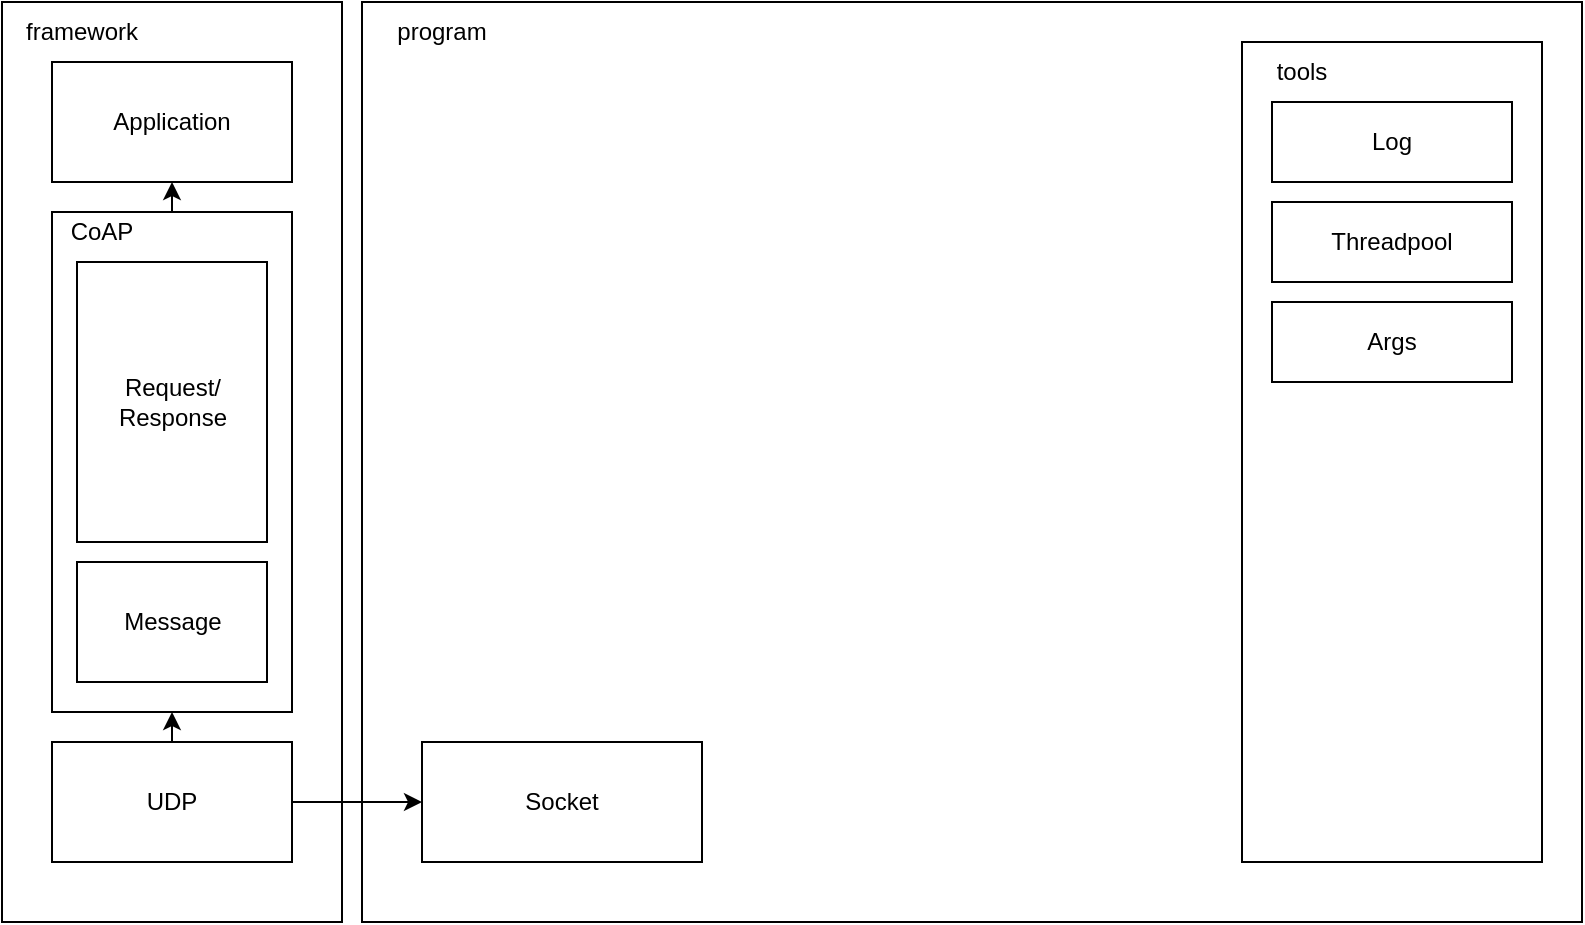 <mxfile version="24.2.2" type="device">
  <diagram name="第 1 页" id="DK13lEy9CWRVA-dHcLOp">
    <mxGraphModel dx="2222" dy="661" grid="1" gridSize="10" guides="1" tooltips="1" connect="1" arrows="1" fold="1" page="1" pageScale="1" pageWidth="827" pageHeight="1169" math="0" shadow="0">
      <root>
        <mxCell id="0" />
        <mxCell id="1" parent="0" />
        <mxCell id="YqetS0wJPAgjjyXjB-HC-1" value="" style="rounded=0;whiteSpace=wrap;html=1;" vertex="1" parent="1">
          <mxGeometry x="-160" y="100" width="170" height="460" as="geometry" />
        </mxCell>
        <mxCell id="YqetS0wJPAgjjyXjB-HC-13" style="edgeStyle=orthogonalEdgeStyle;rounded=0;orthogonalLoop=1;jettySize=auto;html=1;exitX=0.5;exitY=0;exitDx=0;exitDy=0;entryX=0.5;entryY=1;entryDx=0;entryDy=0;" edge="1" parent="1" source="YqetS0wJPAgjjyXjB-HC-2" target="YqetS0wJPAgjjyXjB-HC-4">
          <mxGeometry relative="1" as="geometry" />
        </mxCell>
        <mxCell id="YqetS0wJPAgjjyXjB-HC-2" value="" style="rounded=0;whiteSpace=wrap;html=1;" vertex="1" parent="1">
          <mxGeometry x="-135" y="205" width="120" height="250" as="geometry" />
        </mxCell>
        <mxCell id="YqetS0wJPAgjjyXjB-HC-12" style="edgeStyle=orthogonalEdgeStyle;rounded=0;orthogonalLoop=1;jettySize=auto;html=1;exitX=0.5;exitY=0;exitDx=0;exitDy=0;entryX=0.5;entryY=1;entryDx=0;entryDy=0;" edge="1" parent="1" source="YqetS0wJPAgjjyXjB-HC-3" target="YqetS0wJPAgjjyXjB-HC-2">
          <mxGeometry relative="1" as="geometry" />
        </mxCell>
        <mxCell id="YqetS0wJPAgjjyXjB-HC-3" value="UDP" style="rounded=0;whiteSpace=wrap;html=1;" vertex="1" parent="1">
          <mxGeometry x="-135" y="470" width="120" height="60" as="geometry" />
        </mxCell>
        <mxCell id="YqetS0wJPAgjjyXjB-HC-4" value="Application" style="rounded=0;whiteSpace=wrap;html=1;" vertex="1" parent="1">
          <mxGeometry x="-135" y="130" width="120" height="60" as="geometry" />
        </mxCell>
        <mxCell id="YqetS0wJPAgjjyXjB-HC-9" value="CoAP" style="text;html=1;align=center;verticalAlign=middle;whiteSpace=wrap;rounded=0;" vertex="1" parent="1">
          <mxGeometry x="-140" y="200" width="60" height="30" as="geometry" />
        </mxCell>
        <mxCell id="YqetS0wJPAgjjyXjB-HC-10" value="Message" style="rounded=0;whiteSpace=wrap;html=1;" vertex="1" parent="1">
          <mxGeometry x="-122.5" y="380" width="95" height="60" as="geometry" />
        </mxCell>
        <mxCell id="YqetS0wJPAgjjyXjB-HC-11" value="Request/&lt;div&gt;Response&lt;/div&gt;" style="rounded=0;whiteSpace=wrap;html=1;" vertex="1" parent="1">
          <mxGeometry x="-122.5" y="230" width="95" height="140" as="geometry" />
        </mxCell>
        <mxCell id="YqetS0wJPAgjjyXjB-HC-14" value="framework" style="text;html=1;align=center;verticalAlign=middle;whiteSpace=wrap;rounded=0;" vertex="1" parent="1">
          <mxGeometry x="-150" y="100" width="60" height="30" as="geometry" />
        </mxCell>
        <mxCell id="YqetS0wJPAgjjyXjB-HC-15" value="" style="rounded=0;whiteSpace=wrap;html=1;" vertex="1" parent="1">
          <mxGeometry x="20" y="100" width="610" height="460" as="geometry" />
        </mxCell>
        <mxCell id="YqetS0wJPAgjjyXjB-HC-16" value="program" style="text;html=1;align=center;verticalAlign=middle;whiteSpace=wrap;rounded=0;" vertex="1" parent="1">
          <mxGeometry x="30" y="100" width="60" height="30" as="geometry" />
        </mxCell>
        <mxCell id="YqetS0wJPAgjjyXjB-HC-17" value="Socket" style="rounded=0;whiteSpace=wrap;html=1;" vertex="1" parent="1">
          <mxGeometry x="50" y="470" width="140" height="60" as="geometry" />
        </mxCell>
        <mxCell id="YqetS0wJPAgjjyXjB-HC-18" style="edgeStyle=orthogonalEdgeStyle;rounded=0;orthogonalLoop=1;jettySize=auto;html=1;exitX=1;exitY=0.5;exitDx=0;exitDy=0;entryX=0;entryY=0.5;entryDx=0;entryDy=0;" edge="1" parent="1" source="YqetS0wJPAgjjyXjB-HC-3" target="YqetS0wJPAgjjyXjB-HC-17">
          <mxGeometry relative="1" as="geometry" />
        </mxCell>
        <mxCell id="YqetS0wJPAgjjyXjB-HC-20" value="" style="rounded=0;whiteSpace=wrap;html=1;" vertex="1" parent="1">
          <mxGeometry x="460" y="120" width="150" height="410" as="geometry" />
        </mxCell>
        <mxCell id="YqetS0wJPAgjjyXjB-HC-21" value="tools" style="text;html=1;align=center;verticalAlign=middle;whiteSpace=wrap;rounded=0;" vertex="1" parent="1">
          <mxGeometry x="460" y="120" width="60" height="30" as="geometry" />
        </mxCell>
        <mxCell id="YqetS0wJPAgjjyXjB-HC-22" value="Log" style="rounded=0;whiteSpace=wrap;html=1;" vertex="1" parent="1">
          <mxGeometry x="475" y="150" width="120" height="40" as="geometry" />
        </mxCell>
        <mxCell id="YqetS0wJPAgjjyXjB-HC-23" value="Threadpool" style="rounded=0;whiteSpace=wrap;html=1;" vertex="1" parent="1">
          <mxGeometry x="475" y="200" width="120" height="40" as="geometry" />
        </mxCell>
        <mxCell id="YqetS0wJPAgjjyXjB-HC-24" value="Args" style="rounded=0;whiteSpace=wrap;html=1;" vertex="1" parent="1">
          <mxGeometry x="475" y="250" width="120" height="40" as="geometry" />
        </mxCell>
      </root>
    </mxGraphModel>
  </diagram>
</mxfile>
